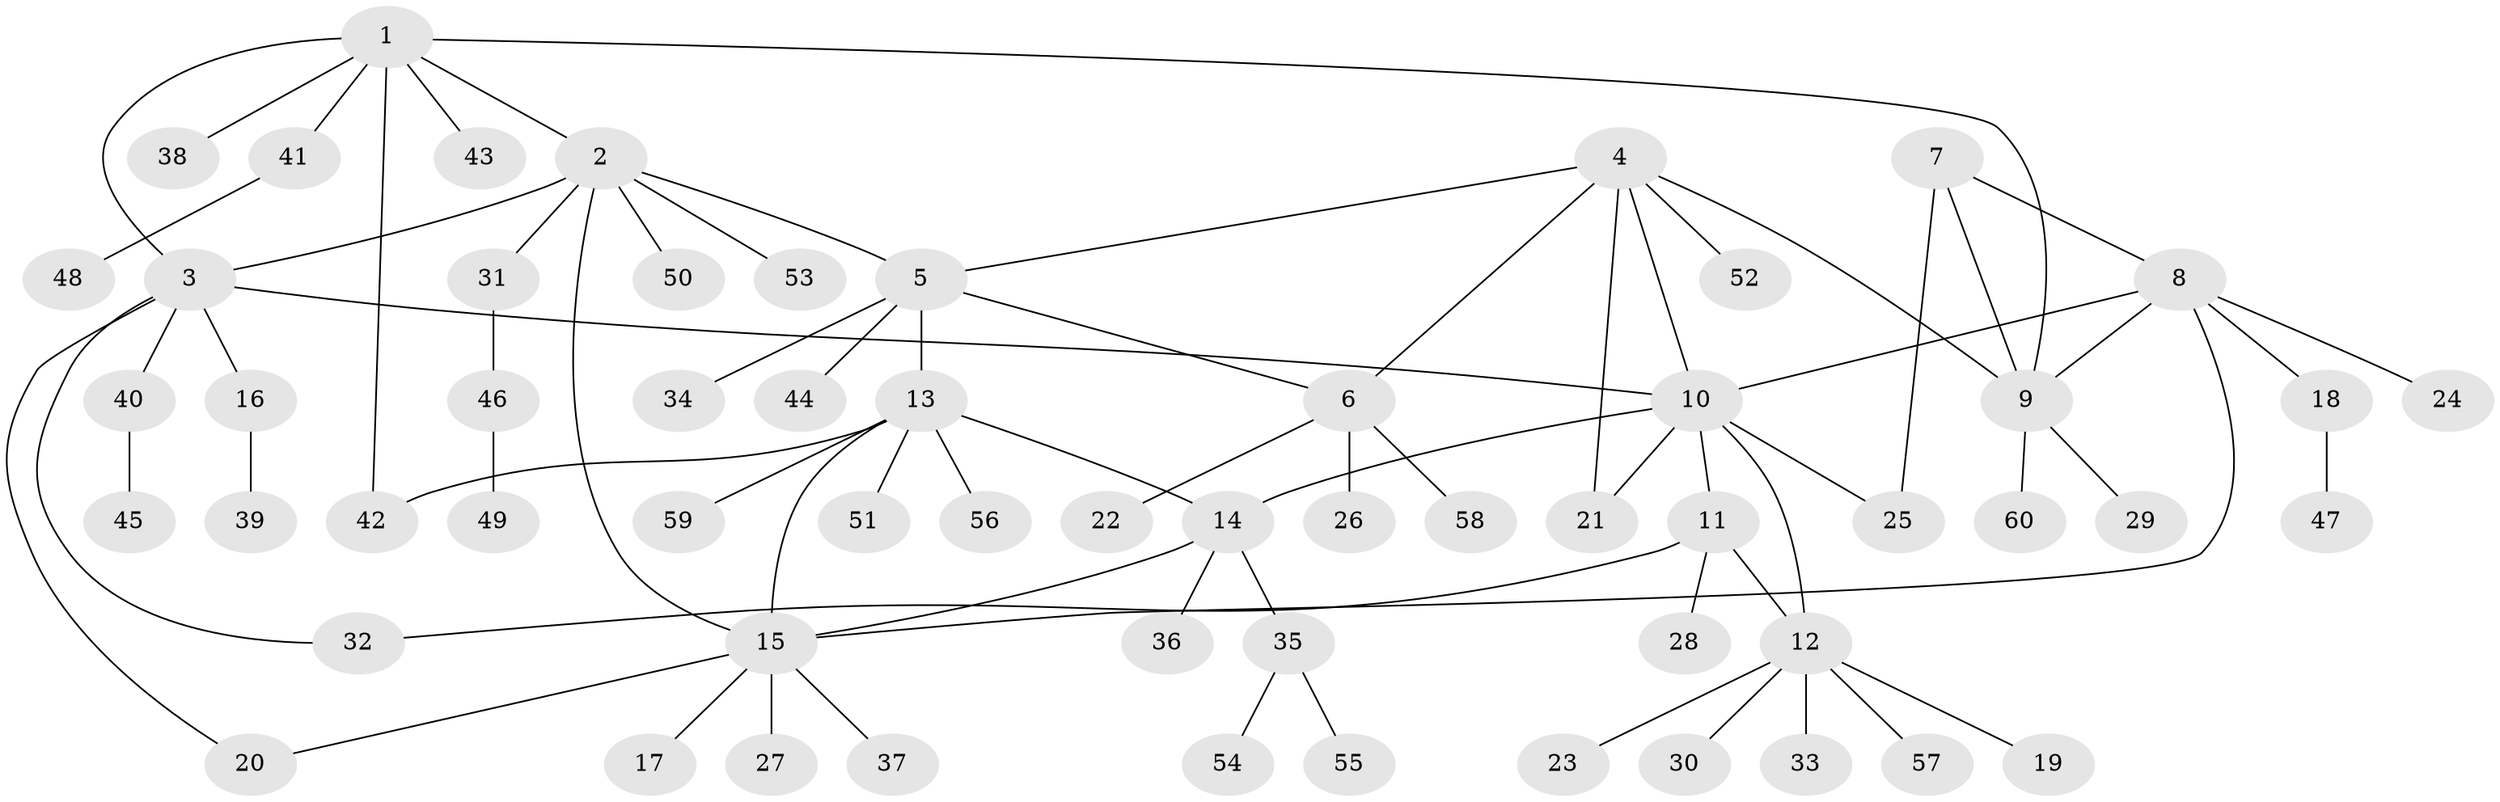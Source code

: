 // coarse degree distribution, {6: 0.10810810810810811, 7: 0.05405405405405406, 5: 0.05405405405405406, 4: 0.13513513513513514, 3: 0.02702702702702703, 2: 0.16216216216216217, 1: 0.4594594594594595}
// Generated by graph-tools (version 1.1) at 2025/52/03/04/25 22:52:07]
// undirected, 60 vertices, 75 edges
graph export_dot {
  node [color=gray90,style=filled];
  1;
  2;
  3;
  4;
  5;
  6;
  7;
  8;
  9;
  10;
  11;
  12;
  13;
  14;
  15;
  16;
  17;
  18;
  19;
  20;
  21;
  22;
  23;
  24;
  25;
  26;
  27;
  28;
  29;
  30;
  31;
  32;
  33;
  34;
  35;
  36;
  37;
  38;
  39;
  40;
  41;
  42;
  43;
  44;
  45;
  46;
  47;
  48;
  49;
  50;
  51;
  52;
  53;
  54;
  55;
  56;
  57;
  58;
  59;
  60;
  1 -- 2;
  1 -- 3;
  1 -- 9;
  1 -- 38;
  1 -- 41;
  1 -- 42;
  1 -- 43;
  2 -- 3;
  2 -- 5;
  2 -- 15;
  2 -- 31;
  2 -- 50;
  2 -- 53;
  3 -- 10;
  3 -- 16;
  3 -- 20;
  3 -- 32;
  3 -- 40;
  4 -- 5;
  4 -- 6;
  4 -- 9;
  4 -- 10;
  4 -- 21;
  4 -- 52;
  5 -- 6;
  5 -- 13;
  5 -- 34;
  5 -- 44;
  6 -- 22;
  6 -- 26;
  6 -- 58;
  7 -- 8;
  7 -- 9;
  7 -- 25;
  8 -- 9;
  8 -- 10;
  8 -- 15;
  8 -- 18;
  8 -- 24;
  9 -- 29;
  9 -- 60;
  10 -- 11;
  10 -- 12;
  10 -- 14;
  10 -- 21;
  10 -- 25;
  11 -- 12;
  11 -- 28;
  11 -- 32;
  12 -- 19;
  12 -- 23;
  12 -- 30;
  12 -- 33;
  12 -- 57;
  13 -- 14;
  13 -- 15;
  13 -- 42;
  13 -- 51;
  13 -- 56;
  13 -- 59;
  14 -- 15;
  14 -- 35;
  14 -- 36;
  15 -- 17;
  15 -- 20;
  15 -- 27;
  15 -- 37;
  16 -- 39;
  18 -- 47;
  31 -- 46;
  35 -- 54;
  35 -- 55;
  40 -- 45;
  41 -- 48;
  46 -- 49;
}
